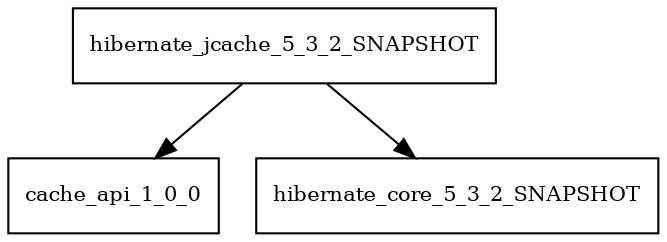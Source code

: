 digraph hibernate_jcache_5_3_2_SNAPSHOT_dependencies {
  node [shape = box, fontsize=10.0];
  hibernate_jcache_5_3_2_SNAPSHOT -> cache_api_1_0_0;
  hibernate_jcache_5_3_2_SNAPSHOT -> hibernate_core_5_3_2_SNAPSHOT;
}

